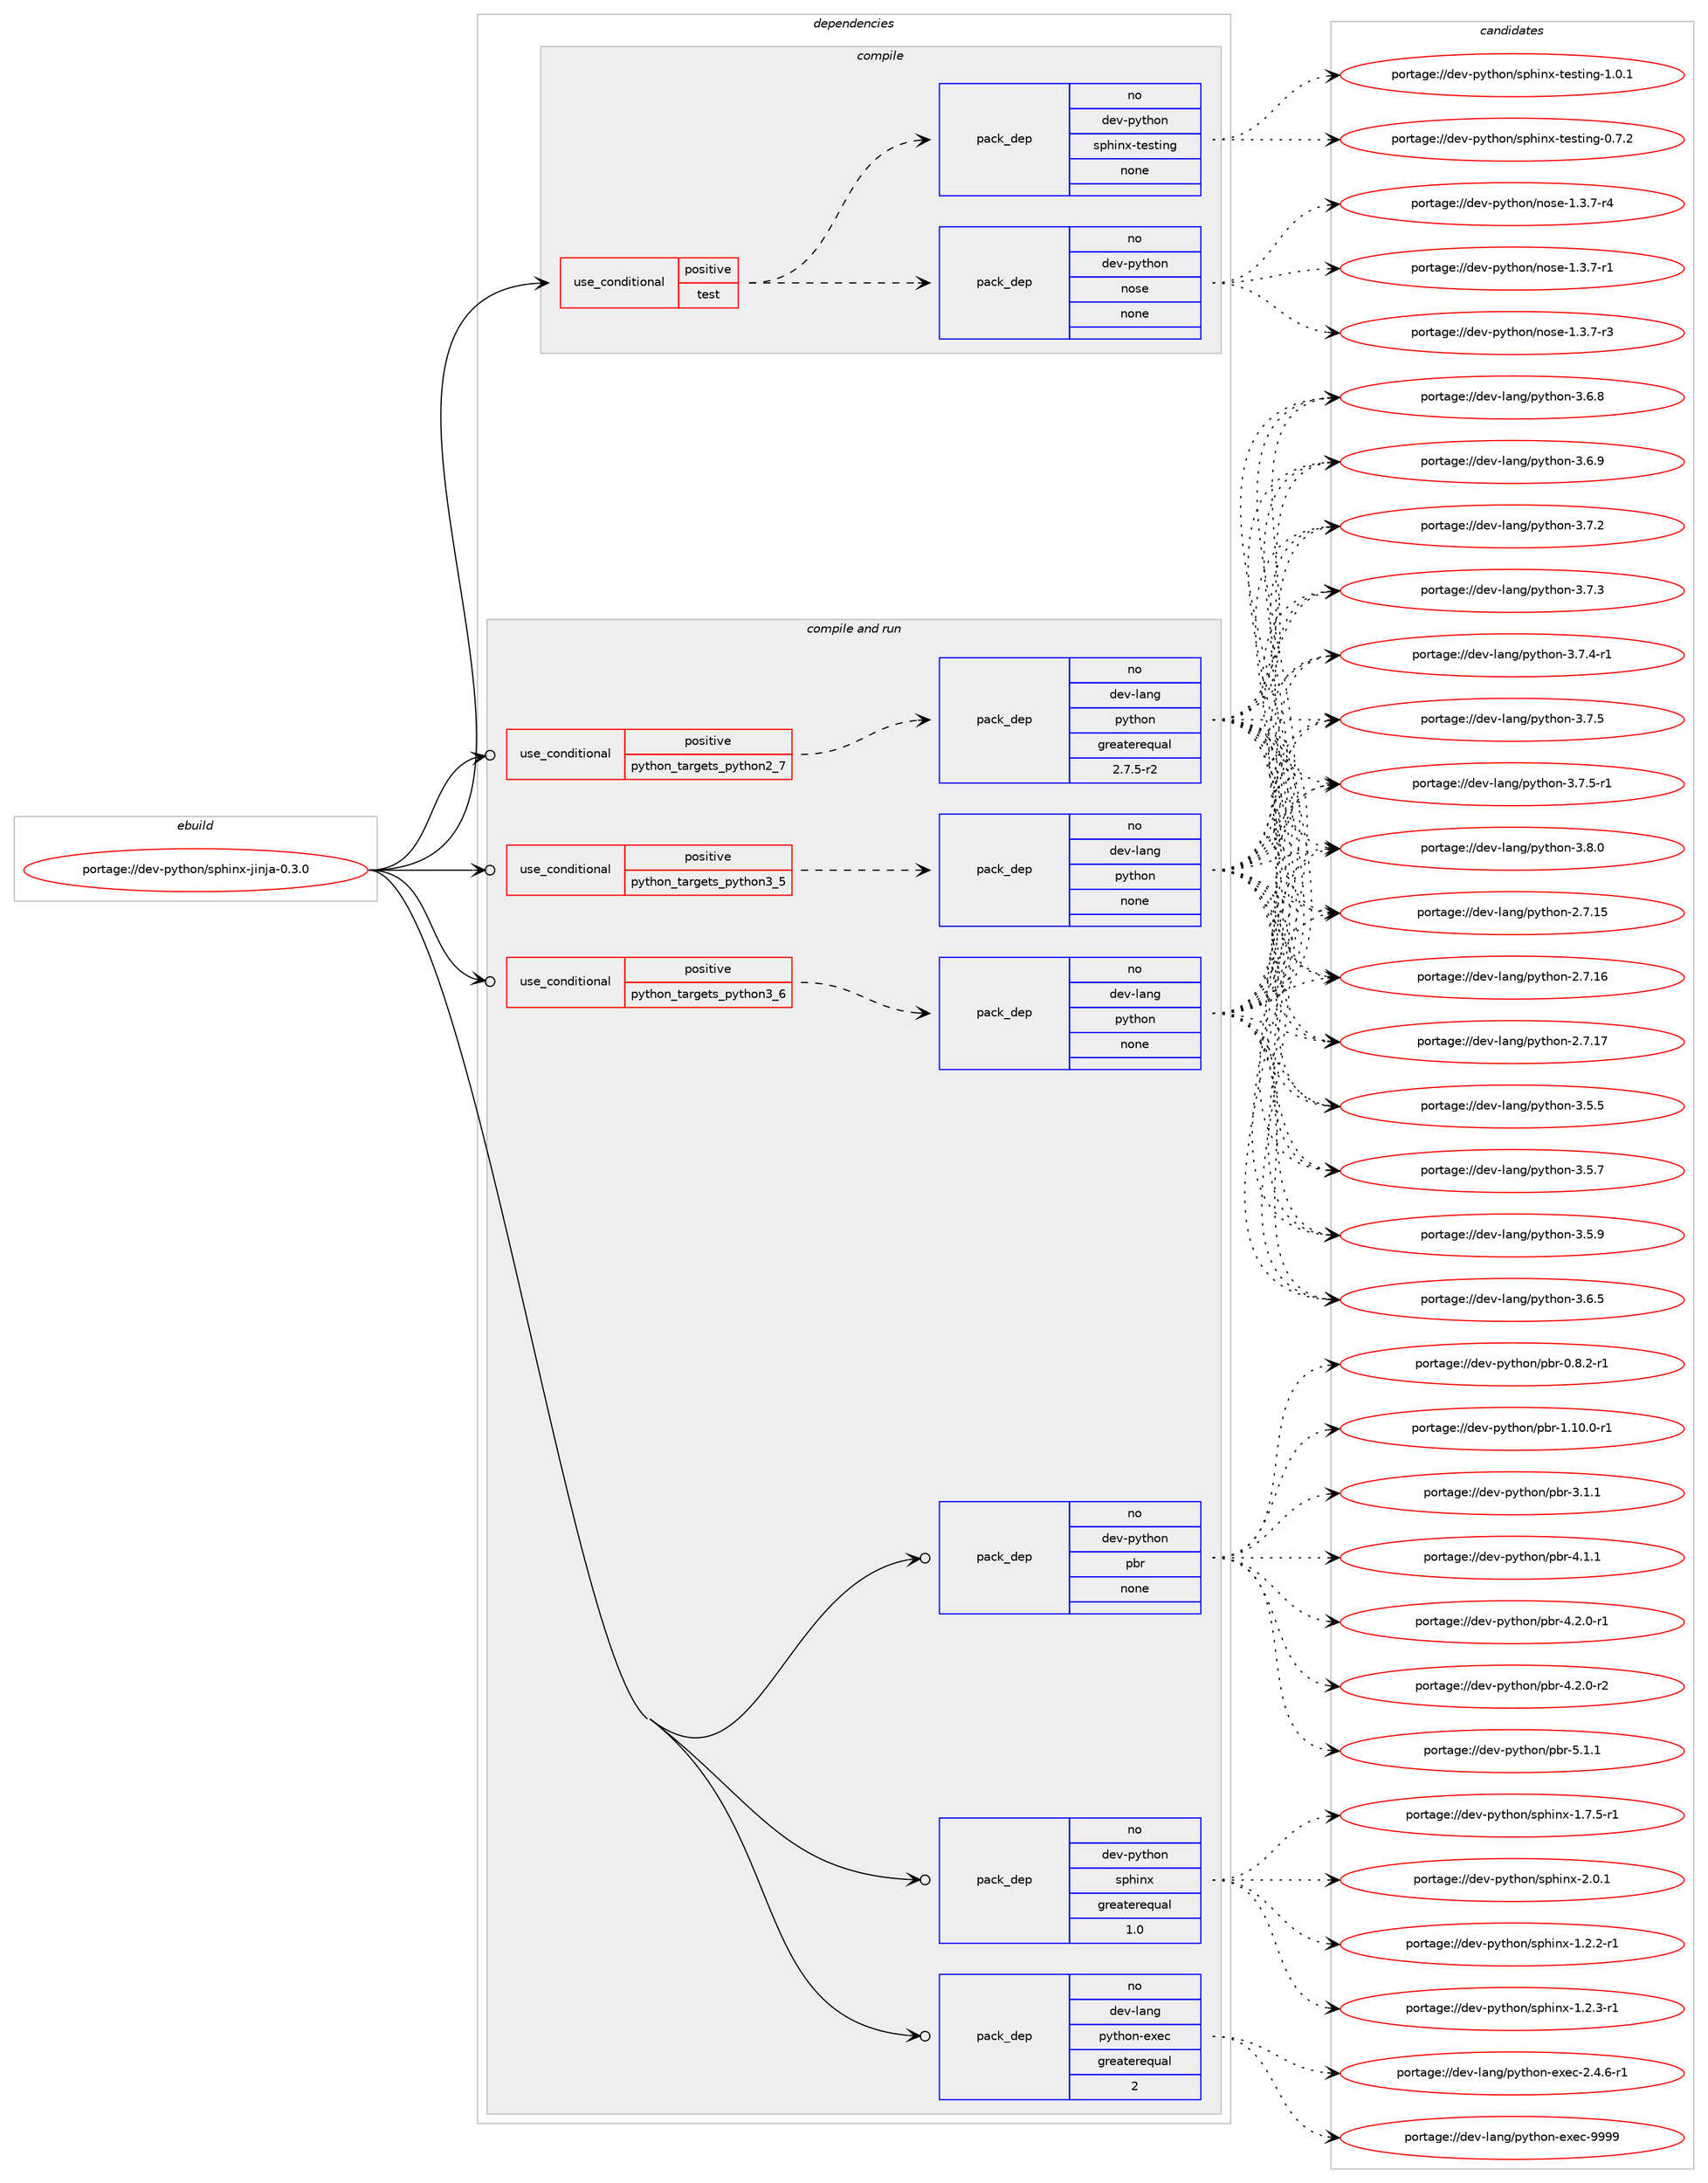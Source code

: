 digraph prolog {

# *************
# Graph options
# *************

newrank=true;
concentrate=true;
compound=true;
graph [rankdir=LR,fontname=Helvetica,fontsize=10,ranksep=1.5];#, ranksep=2.5, nodesep=0.2];
edge  [arrowhead=vee];
node  [fontname=Helvetica,fontsize=10];

# **********
# The ebuild
# **********

subgraph cluster_leftcol {
color=gray;
rank=same;
label=<<i>ebuild</i>>;
id [label="portage://dev-python/sphinx-jinja-0.3.0", color=red, width=4, href="../dev-python/sphinx-jinja-0.3.0.svg"];
}

# ****************
# The dependencies
# ****************

subgraph cluster_midcol {
color=gray;
label=<<i>dependencies</i>>;
subgraph cluster_compile {
fillcolor="#eeeeee";
style=filled;
label=<<i>compile</i>>;
subgraph cond38951 {
dependency173129 [label=<<TABLE BORDER="0" CELLBORDER="1" CELLSPACING="0" CELLPADDING="4"><TR><TD ROWSPAN="3" CELLPADDING="10">use_conditional</TD></TR><TR><TD>positive</TD></TR><TR><TD>test</TD></TR></TABLE>>, shape=none, color=red];
subgraph pack130775 {
dependency173130 [label=<<TABLE BORDER="0" CELLBORDER="1" CELLSPACING="0" CELLPADDING="4" WIDTH="220"><TR><TD ROWSPAN="6" CELLPADDING="30">pack_dep</TD></TR><TR><TD WIDTH="110">no</TD></TR><TR><TD>dev-python</TD></TR><TR><TD>nose</TD></TR><TR><TD>none</TD></TR><TR><TD></TD></TR></TABLE>>, shape=none, color=blue];
}
dependency173129:e -> dependency173130:w [weight=20,style="dashed",arrowhead="vee"];
subgraph pack130776 {
dependency173131 [label=<<TABLE BORDER="0" CELLBORDER="1" CELLSPACING="0" CELLPADDING="4" WIDTH="220"><TR><TD ROWSPAN="6" CELLPADDING="30">pack_dep</TD></TR><TR><TD WIDTH="110">no</TD></TR><TR><TD>dev-python</TD></TR><TR><TD>sphinx-testing</TD></TR><TR><TD>none</TD></TR><TR><TD></TD></TR></TABLE>>, shape=none, color=blue];
}
dependency173129:e -> dependency173131:w [weight=20,style="dashed",arrowhead="vee"];
}
id:e -> dependency173129:w [weight=20,style="solid",arrowhead="vee"];
}
subgraph cluster_compileandrun {
fillcolor="#eeeeee";
style=filled;
label=<<i>compile and run</i>>;
subgraph cond38952 {
dependency173132 [label=<<TABLE BORDER="0" CELLBORDER="1" CELLSPACING="0" CELLPADDING="4"><TR><TD ROWSPAN="3" CELLPADDING="10">use_conditional</TD></TR><TR><TD>positive</TD></TR><TR><TD>python_targets_python2_7</TD></TR></TABLE>>, shape=none, color=red];
subgraph pack130777 {
dependency173133 [label=<<TABLE BORDER="0" CELLBORDER="1" CELLSPACING="0" CELLPADDING="4" WIDTH="220"><TR><TD ROWSPAN="6" CELLPADDING="30">pack_dep</TD></TR><TR><TD WIDTH="110">no</TD></TR><TR><TD>dev-lang</TD></TR><TR><TD>python</TD></TR><TR><TD>greaterequal</TD></TR><TR><TD>2.7.5-r2</TD></TR></TABLE>>, shape=none, color=blue];
}
dependency173132:e -> dependency173133:w [weight=20,style="dashed",arrowhead="vee"];
}
id:e -> dependency173132:w [weight=20,style="solid",arrowhead="odotvee"];
subgraph cond38953 {
dependency173134 [label=<<TABLE BORDER="0" CELLBORDER="1" CELLSPACING="0" CELLPADDING="4"><TR><TD ROWSPAN="3" CELLPADDING="10">use_conditional</TD></TR><TR><TD>positive</TD></TR><TR><TD>python_targets_python3_5</TD></TR></TABLE>>, shape=none, color=red];
subgraph pack130778 {
dependency173135 [label=<<TABLE BORDER="0" CELLBORDER="1" CELLSPACING="0" CELLPADDING="4" WIDTH="220"><TR><TD ROWSPAN="6" CELLPADDING="30">pack_dep</TD></TR><TR><TD WIDTH="110">no</TD></TR><TR><TD>dev-lang</TD></TR><TR><TD>python</TD></TR><TR><TD>none</TD></TR><TR><TD></TD></TR></TABLE>>, shape=none, color=blue];
}
dependency173134:e -> dependency173135:w [weight=20,style="dashed",arrowhead="vee"];
}
id:e -> dependency173134:w [weight=20,style="solid",arrowhead="odotvee"];
subgraph cond38954 {
dependency173136 [label=<<TABLE BORDER="0" CELLBORDER="1" CELLSPACING="0" CELLPADDING="4"><TR><TD ROWSPAN="3" CELLPADDING="10">use_conditional</TD></TR><TR><TD>positive</TD></TR><TR><TD>python_targets_python3_6</TD></TR></TABLE>>, shape=none, color=red];
subgraph pack130779 {
dependency173137 [label=<<TABLE BORDER="0" CELLBORDER="1" CELLSPACING="0" CELLPADDING="4" WIDTH="220"><TR><TD ROWSPAN="6" CELLPADDING="30">pack_dep</TD></TR><TR><TD WIDTH="110">no</TD></TR><TR><TD>dev-lang</TD></TR><TR><TD>python</TD></TR><TR><TD>none</TD></TR><TR><TD></TD></TR></TABLE>>, shape=none, color=blue];
}
dependency173136:e -> dependency173137:w [weight=20,style="dashed",arrowhead="vee"];
}
id:e -> dependency173136:w [weight=20,style="solid",arrowhead="odotvee"];
subgraph pack130780 {
dependency173138 [label=<<TABLE BORDER="0" CELLBORDER="1" CELLSPACING="0" CELLPADDING="4" WIDTH="220"><TR><TD ROWSPAN="6" CELLPADDING="30">pack_dep</TD></TR><TR><TD WIDTH="110">no</TD></TR><TR><TD>dev-lang</TD></TR><TR><TD>python-exec</TD></TR><TR><TD>greaterequal</TD></TR><TR><TD>2</TD></TR></TABLE>>, shape=none, color=blue];
}
id:e -> dependency173138:w [weight=20,style="solid",arrowhead="odotvee"];
subgraph pack130781 {
dependency173139 [label=<<TABLE BORDER="0" CELLBORDER="1" CELLSPACING="0" CELLPADDING="4" WIDTH="220"><TR><TD ROWSPAN="6" CELLPADDING="30">pack_dep</TD></TR><TR><TD WIDTH="110">no</TD></TR><TR><TD>dev-python</TD></TR><TR><TD>pbr</TD></TR><TR><TD>none</TD></TR><TR><TD></TD></TR></TABLE>>, shape=none, color=blue];
}
id:e -> dependency173139:w [weight=20,style="solid",arrowhead="odotvee"];
subgraph pack130782 {
dependency173140 [label=<<TABLE BORDER="0" CELLBORDER="1" CELLSPACING="0" CELLPADDING="4" WIDTH="220"><TR><TD ROWSPAN="6" CELLPADDING="30">pack_dep</TD></TR><TR><TD WIDTH="110">no</TD></TR><TR><TD>dev-python</TD></TR><TR><TD>sphinx</TD></TR><TR><TD>greaterequal</TD></TR><TR><TD>1.0</TD></TR></TABLE>>, shape=none, color=blue];
}
id:e -> dependency173140:w [weight=20,style="solid",arrowhead="odotvee"];
}
subgraph cluster_run {
fillcolor="#eeeeee";
style=filled;
label=<<i>run</i>>;
}
}

# **************
# The candidates
# **************

subgraph cluster_choices {
rank=same;
color=gray;
label=<<i>candidates</i>>;

subgraph choice130775 {
color=black;
nodesep=1;
choiceportage10010111845112121116104111110471101111151014549465146554511449 [label="portage://dev-python/nose-1.3.7-r1", color=red, width=4,href="../dev-python/nose-1.3.7-r1.svg"];
choiceportage10010111845112121116104111110471101111151014549465146554511451 [label="portage://dev-python/nose-1.3.7-r3", color=red, width=4,href="../dev-python/nose-1.3.7-r3.svg"];
choiceportage10010111845112121116104111110471101111151014549465146554511452 [label="portage://dev-python/nose-1.3.7-r4", color=red, width=4,href="../dev-python/nose-1.3.7-r4.svg"];
dependency173130:e -> choiceportage10010111845112121116104111110471101111151014549465146554511449:w [style=dotted,weight="100"];
dependency173130:e -> choiceportage10010111845112121116104111110471101111151014549465146554511451:w [style=dotted,weight="100"];
dependency173130:e -> choiceportage10010111845112121116104111110471101111151014549465146554511452:w [style=dotted,weight="100"];
}
subgraph choice130776 {
color=black;
nodesep=1;
choiceportage100101118451121211161041111104711511210410511012045116101115116105110103454846554650 [label="portage://dev-python/sphinx-testing-0.7.2", color=red, width=4,href="../dev-python/sphinx-testing-0.7.2.svg"];
choiceportage100101118451121211161041111104711511210410511012045116101115116105110103454946484649 [label="portage://dev-python/sphinx-testing-1.0.1", color=red, width=4,href="../dev-python/sphinx-testing-1.0.1.svg"];
dependency173131:e -> choiceportage100101118451121211161041111104711511210410511012045116101115116105110103454846554650:w [style=dotted,weight="100"];
dependency173131:e -> choiceportage100101118451121211161041111104711511210410511012045116101115116105110103454946484649:w [style=dotted,weight="100"];
}
subgraph choice130777 {
color=black;
nodesep=1;
choiceportage10010111845108971101034711212111610411111045504655464953 [label="portage://dev-lang/python-2.7.15", color=red, width=4,href="../dev-lang/python-2.7.15.svg"];
choiceportage10010111845108971101034711212111610411111045504655464954 [label="portage://dev-lang/python-2.7.16", color=red, width=4,href="../dev-lang/python-2.7.16.svg"];
choiceportage10010111845108971101034711212111610411111045504655464955 [label="portage://dev-lang/python-2.7.17", color=red, width=4,href="../dev-lang/python-2.7.17.svg"];
choiceportage100101118451089711010347112121116104111110455146534653 [label="portage://dev-lang/python-3.5.5", color=red, width=4,href="../dev-lang/python-3.5.5.svg"];
choiceportage100101118451089711010347112121116104111110455146534655 [label="portage://dev-lang/python-3.5.7", color=red, width=4,href="../dev-lang/python-3.5.7.svg"];
choiceportage100101118451089711010347112121116104111110455146534657 [label="portage://dev-lang/python-3.5.9", color=red, width=4,href="../dev-lang/python-3.5.9.svg"];
choiceportage100101118451089711010347112121116104111110455146544653 [label="portage://dev-lang/python-3.6.5", color=red, width=4,href="../dev-lang/python-3.6.5.svg"];
choiceportage100101118451089711010347112121116104111110455146544656 [label="portage://dev-lang/python-3.6.8", color=red, width=4,href="../dev-lang/python-3.6.8.svg"];
choiceportage100101118451089711010347112121116104111110455146544657 [label="portage://dev-lang/python-3.6.9", color=red, width=4,href="../dev-lang/python-3.6.9.svg"];
choiceportage100101118451089711010347112121116104111110455146554650 [label="portage://dev-lang/python-3.7.2", color=red, width=4,href="../dev-lang/python-3.7.2.svg"];
choiceportage100101118451089711010347112121116104111110455146554651 [label="portage://dev-lang/python-3.7.3", color=red, width=4,href="../dev-lang/python-3.7.3.svg"];
choiceportage1001011184510897110103471121211161041111104551465546524511449 [label="portage://dev-lang/python-3.7.4-r1", color=red, width=4,href="../dev-lang/python-3.7.4-r1.svg"];
choiceportage100101118451089711010347112121116104111110455146554653 [label="portage://dev-lang/python-3.7.5", color=red, width=4,href="../dev-lang/python-3.7.5.svg"];
choiceportage1001011184510897110103471121211161041111104551465546534511449 [label="portage://dev-lang/python-3.7.5-r1", color=red, width=4,href="../dev-lang/python-3.7.5-r1.svg"];
choiceportage100101118451089711010347112121116104111110455146564648 [label="portage://dev-lang/python-3.8.0", color=red, width=4,href="../dev-lang/python-3.8.0.svg"];
dependency173133:e -> choiceportage10010111845108971101034711212111610411111045504655464953:w [style=dotted,weight="100"];
dependency173133:e -> choiceportage10010111845108971101034711212111610411111045504655464954:w [style=dotted,weight="100"];
dependency173133:e -> choiceportage10010111845108971101034711212111610411111045504655464955:w [style=dotted,weight="100"];
dependency173133:e -> choiceportage100101118451089711010347112121116104111110455146534653:w [style=dotted,weight="100"];
dependency173133:e -> choiceportage100101118451089711010347112121116104111110455146534655:w [style=dotted,weight="100"];
dependency173133:e -> choiceportage100101118451089711010347112121116104111110455146534657:w [style=dotted,weight="100"];
dependency173133:e -> choiceportage100101118451089711010347112121116104111110455146544653:w [style=dotted,weight="100"];
dependency173133:e -> choiceportage100101118451089711010347112121116104111110455146544656:w [style=dotted,weight="100"];
dependency173133:e -> choiceportage100101118451089711010347112121116104111110455146544657:w [style=dotted,weight="100"];
dependency173133:e -> choiceportage100101118451089711010347112121116104111110455146554650:w [style=dotted,weight="100"];
dependency173133:e -> choiceportage100101118451089711010347112121116104111110455146554651:w [style=dotted,weight="100"];
dependency173133:e -> choiceportage1001011184510897110103471121211161041111104551465546524511449:w [style=dotted,weight="100"];
dependency173133:e -> choiceportage100101118451089711010347112121116104111110455146554653:w [style=dotted,weight="100"];
dependency173133:e -> choiceportage1001011184510897110103471121211161041111104551465546534511449:w [style=dotted,weight="100"];
dependency173133:e -> choiceportage100101118451089711010347112121116104111110455146564648:w [style=dotted,weight="100"];
}
subgraph choice130778 {
color=black;
nodesep=1;
choiceportage10010111845108971101034711212111610411111045504655464953 [label="portage://dev-lang/python-2.7.15", color=red, width=4,href="../dev-lang/python-2.7.15.svg"];
choiceportage10010111845108971101034711212111610411111045504655464954 [label="portage://dev-lang/python-2.7.16", color=red, width=4,href="../dev-lang/python-2.7.16.svg"];
choiceportage10010111845108971101034711212111610411111045504655464955 [label="portage://dev-lang/python-2.7.17", color=red, width=4,href="../dev-lang/python-2.7.17.svg"];
choiceportage100101118451089711010347112121116104111110455146534653 [label="portage://dev-lang/python-3.5.5", color=red, width=4,href="../dev-lang/python-3.5.5.svg"];
choiceportage100101118451089711010347112121116104111110455146534655 [label="portage://dev-lang/python-3.5.7", color=red, width=4,href="../dev-lang/python-3.5.7.svg"];
choiceportage100101118451089711010347112121116104111110455146534657 [label="portage://dev-lang/python-3.5.9", color=red, width=4,href="../dev-lang/python-3.5.9.svg"];
choiceportage100101118451089711010347112121116104111110455146544653 [label="portage://dev-lang/python-3.6.5", color=red, width=4,href="../dev-lang/python-3.6.5.svg"];
choiceportage100101118451089711010347112121116104111110455146544656 [label="portage://dev-lang/python-3.6.8", color=red, width=4,href="../dev-lang/python-3.6.8.svg"];
choiceportage100101118451089711010347112121116104111110455146544657 [label="portage://dev-lang/python-3.6.9", color=red, width=4,href="../dev-lang/python-3.6.9.svg"];
choiceportage100101118451089711010347112121116104111110455146554650 [label="portage://dev-lang/python-3.7.2", color=red, width=4,href="../dev-lang/python-3.7.2.svg"];
choiceportage100101118451089711010347112121116104111110455146554651 [label="portage://dev-lang/python-3.7.3", color=red, width=4,href="../dev-lang/python-3.7.3.svg"];
choiceportage1001011184510897110103471121211161041111104551465546524511449 [label="portage://dev-lang/python-3.7.4-r1", color=red, width=4,href="../dev-lang/python-3.7.4-r1.svg"];
choiceportage100101118451089711010347112121116104111110455146554653 [label="portage://dev-lang/python-3.7.5", color=red, width=4,href="../dev-lang/python-3.7.5.svg"];
choiceportage1001011184510897110103471121211161041111104551465546534511449 [label="portage://dev-lang/python-3.7.5-r1", color=red, width=4,href="../dev-lang/python-3.7.5-r1.svg"];
choiceportage100101118451089711010347112121116104111110455146564648 [label="portage://dev-lang/python-3.8.0", color=red, width=4,href="../dev-lang/python-3.8.0.svg"];
dependency173135:e -> choiceportage10010111845108971101034711212111610411111045504655464953:w [style=dotted,weight="100"];
dependency173135:e -> choiceportage10010111845108971101034711212111610411111045504655464954:w [style=dotted,weight="100"];
dependency173135:e -> choiceportage10010111845108971101034711212111610411111045504655464955:w [style=dotted,weight="100"];
dependency173135:e -> choiceportage100101118451089711010347112121116104111110455146534653:w [style=dotted,weight="100"];
dependency173135:e -> choiceportage100101118451089711010347112121116104111110455146534655:w [style=dotted,weight="100"];
dependency173135:e -> choiceportage100101118451089711010347112121116104111110455146534657:w [style=dotted,weight="100"];
dependency173135:e -> choiceportage100101118451089711010347112121116104111110455146544653:w [style=dotted,weight="100"];
dependency173135:e -> choiceportage100101118451089711010347112121116104111110455146544656:w [style=dotted,weight="100"];
dependency173135:e -> choiceportage100101118451089711010347112121116104111110455146544657:w [style=dotted,weight="100"];
dependency173135:e -> choiceportage100101118451089711010347112121116104111110455146554650:w [style=dotted,weight="100"];
dependency173135:e -> choiceportage100101118451089711010347112121116104111110455146554651:w [style=dotted,weight="100"];
dependency173135:e -> choiceportage1001011184510897110103471121211161041111104551465546524511449:w [style=dotted,weight="100"];
dependency173135:e -> choiceportage100101118451089711010347112121116104111110455146554653:w [style=dotted,weight="100"];
dependency173135:e -> choiceportage1001011184510897110103471121211161041111104551465546534511449:w [style=dotted,weight="100"];
dependency173135:e -> choiceportage100101118451089711010347112121116104111110455146564648:w [style=dotted,weight="100"];
}
subgraph choice130779 {
color=black;
nodesep=1;
choiceportage10010111845108971101034711212111610411111045504655464953 [label="portage://dev-lang/python-2.7.15", color=red, width=4,href="../dev-lang/python-2.7.15.svg"];
choiceportage10010111845108971101034711212111610411111045504655464954 [label="portage://dev-lang/python-2.7.16", color=red, width=4,href="../dev-lang/python-2.7.16.svg"];
choiceportage10010111845108971101034711212111610411111045504655464955 [label="portage://dev-lang/python-2.7.17", color=red, width=4,href="../dev-lang/python-2.7.17.svg"];
choiceportage100101118451089711010347112121116104111110455146534653 [label="portage://dev-lang/python-3.5.5", color=red, width=4,href="../dev-lang/python-3.5.5.svg"];
choiceportage100101118451089711010347112121116104111110455146534655 [label="portage://dev-lang/python-3.5.7", color=red, width=4,href="../dev-lang/python-3.5.7.svg"];
choiceportage100101118451089711010347112121116104111110455146534657 [label="portage://dev-lang/python-3.5.9", color=red, width=4,href="../dev-lang/python-3.5.9.svg"];
choiceportage100101118451089711010347112121116104111110455146544653 [label="portage://dev-lang/python-3.6.5", color=red, width=4,href="../dev-lang/python-3.6.5.svg"];
choiceportage100101118451089711010347112121116104111110455146544656 [label="portage://dev-lang/python-3.6.8", color=red, width=4,href="../dev-lang/python-3.6.8.svg"];
choiceportage100101118451089711010347112121116104111110455146544657 [label="portage://dev-lang/python-3.6.9", color=red, width=4,href="../dev-lang/python-3.6.9.svg"];
choiceportage100101118451089711010347112121116104111110455146554650 [label="portage://dev-lang/python-3.7.2", color=red, width=4,href="../dev-lang/python-3.7.2.svg"];
choiceportage100101118451089711010347112121116104111110455146554651 [label="portage://dev-lang/python-3.7.3", color=red, width=4,href="../dev-lang/python-3.7.3.svg"];
choiceportage1001011184510897110103471121211161041111104551465546524511449 [label="portage://dev-lang/python-3.7.4-r1", color=red, width=4,href="../dev-lang/python-3.7.4-r1.svg"];
choiceportage100101118451089711010347112121116104111110455146554653 [label="portage://dev-lang/python-3.7.5", color=red, width=4,href="../dev-lang/python-3.7.5.svg"];
choiceportage1001011184510897110103471121211161041111104551465546534511449 [label="portage://dev-lang/python-3.7.5-r1", color=red, width=4,href="../dev-lang/python-3.7.5-r1.svg"];
choiceportage100101118451089711010347112121116104111110455146564648 [label="portage://dev-lang/python-3.8.0", color=red, width=4,href="../dev-lang/python-3.8.0.svg"];
dependency173137:e -> choiceportage10010111845108971101034711212111610411111045504655464953:w [style=dotted,weight="100"];
dependency173137:e -> choiceportage10010111845108971101034711212111610411111045504655464954:w [style=dotted,weight="100"];
dependency173137:e -> choiceportage10010111845108971101034711212111610411111045504655464955:w [style=dotted,weight="100"];
dependency173137:e -> choiceportage100101118451089711010347112121116104111110455146534653:w [style=dotted,weight="100"];
dependency173137:e -> choiceportage100101118451089711010347112121116104111110455146534655:w [style=dotted,weight="100"];
dependency173137:e -> choiceportage100101118451089711010347112121116104111110455146534657:w [style=dotted,weight="100"];
dependency173137:e -> choiceportage100101118451089711010347112121116104111110455146544653:w [style=dotted,weight="100"];
dependency173137:e -> choiceportage100101118451089711010347112121116104111110455146544656:w [style=dotted,weight="100"];
dependency173137:e -> choiceportage100101118451089711010347112121116104111110455146544657:w [style=dotted,weight="100"];
dependency173137:e -> choiceportage100101118451089711010347112121116104111110455146554650:w [style=dotted,weight="100"];
dependency173137:e -> choiceportage100101118451089711010347112121116104111110455146554651:w [style=dotted,weight="100"];
dependency173137:e -> choiceportage1001011184510897110103471121211161041111104551465546524511449:w [style=dotted,weight="100"];
dependency173137:e -> choiceportage100101118451089711010347112121116104111110455146554653:w [style=dotted,weight="100"];
dependency173137:e -> choiceportage1001011184510897110103471121211161041111104551465546534511449:w [style=dotted,weight="100"];
dependency173137:e -> choiceportage100101118451089711010347112121116104111110455146564648:w [style=dotted,weight="100"];
}
subgraph choice130780 {
color=black;
nodesep=1;
choiceportage10010111845108971101034711212111610411111045101120101994550465246544511449 [label="portage://dev-lang/python-exec-2.4.6-r1", color=red, width=4,href="../dev-lang/python-exec-2.4.6-r1.svg"];
choiceportage10010111845108971101034711212111610411111045101120101994557575757 [label="portage://dev-lang/python-exec-9999", color=red, width=4,href="../dev-lang/python-exec-9999.svg"];
dependency173138:e -> choiceportage10010111845108971101034711212111610411111045101120101994550465246544511449:w [style=dotted,weight="100"];
dependency173138:e -> choiceportage10010111845108971101034711212111610411111045101120101994557575757:w [style=dotted,weight="100"];
}
subgraph choice130781 {
color=black;
nodesep=1;
choiceportage1001011184511212111610411111047112981144548465646504511449 [label="portage://dev-python/pbr-0.8.2-r1", color=red, width=4,href="../dev-python/pbr-0.8.2-r1.svg"];
choiceportage100101118451121211161041111104711298114454946494846484511449 [label="portage://dev-python/pbr-1.10.0-r1", color=red, width=4,href="../dev-python/pbr-1.10.0-r1.svg"];
choiceportage100101118451121211161041111104711298114455146494649 [label="portage://dev-python/pbr-3.1.1", color=red, width=4,href="../dev-python/pbr-3.1.1.svg"];
choiceportage100101118451121211161041111104711298114455246494649 [label="portage://dev-python/pbr-4.1.1", color=red, width=4,href="../dev-python/pbr-4.1.1.svg"];
choiceportage1001011184511212111610411111047112981144552465046484511449 [label="portage://dev-python/pbr-4.2.0-r1", color=red, width=4,href="../dev-python/pbr-4.2.0-r1.svg"];
choiceportage1001011184511212111610411111047112981144552465046484511450 [label="portage://dev-python/pbr-4.2.0-r2", color=red, width=4,href="../dev-python/pbr-4.2.0-r2.svg"];
choiceportage100101118451121211161041111104711298114455346494649 [label="portage://dev-python/pbr-5.1.1", color=red, width=4,href="../dev-python/pbr-5.1.1.svg"];
dependency173139:e -> choiceportage1001011184511212111610411111047112981144548465646504511449:w [style=dotted,weight="100"];
dependency173139:e -> choiceportage100101118451121211161041111104711298114454946494846484511449:w [style=dotted,weight="100"];
dependency173139:e -> choiceportage100101118451121211161041111104711298114455146494649:w [style=dotted,weight="100"];
dependency173139:e -> choiceportage100101118451121211161041111104711298114455246494649:w [style=dotted,weight="100"];
dependency173139:e -> choiceportage1001011184511212111610411111047112981144552465046484511449:w [style=dotted,weight="100"];
dependency173139:e -> choiceportage1001011184511212111610411111047112981144552465046484511450:w [style=dotted,weight="100"];
dependency173139:e -> choiceportage100101118451121211161041111104711298114455346494649:w [style=dotted,weight="100"];
}
subgraph choice130782 {
color=black;
nodesep=1;
choiceportage10010111845112121116104111110471151121041051101204549465046504511449 [label="portage://dev-python/sphinx-1.2.2-r1", color=red, width=4,href="../dev-python/sphinx-1.2.2-r1.svg"];
choiceportage10010111845112121116104111110471151121041051101204549465046514511449 [label="portage://dev-python/sphinx-1.2.3-r1", color=red, width=4,href="../dev-python/sphinx-1.2.3-r1.svg"];
choiceportage10010111845112121116104111110471151121041051101204549465546534511449 [label="portage://dev-python/sphinx-1.7.5-r1", color=red, width=4,href="../dev-python/sphinx-1.7.5-r1.svg"];
choiceportage1001011184511212111610411111047115112104105110120455046484649 [label="portage://dev-python/sphinx-2.0.1", color=red, width=4,href="../dev-python/sphinx-2.0.1.svg"];
dependency173140:e -> choiceportage10010111845112121116104111110471151121041051101204549465046504511449:w [style=dotted,weight="100"];
dependency173140:e -> choiceportage10010111845112121116104111110471151121041051101204549465046514511449:w [style=dotted,weight="100"];
dependency173140:e -> choiceportage10010111845112121116104111110471151121041051101204549465546534511449:w [style=dotted,weight="100"];
dependency173140:e -> choiceportage1001011184511212111610411111047115112104105110120455046484649:w [style=dotted,weight="100"];
}
}

}
